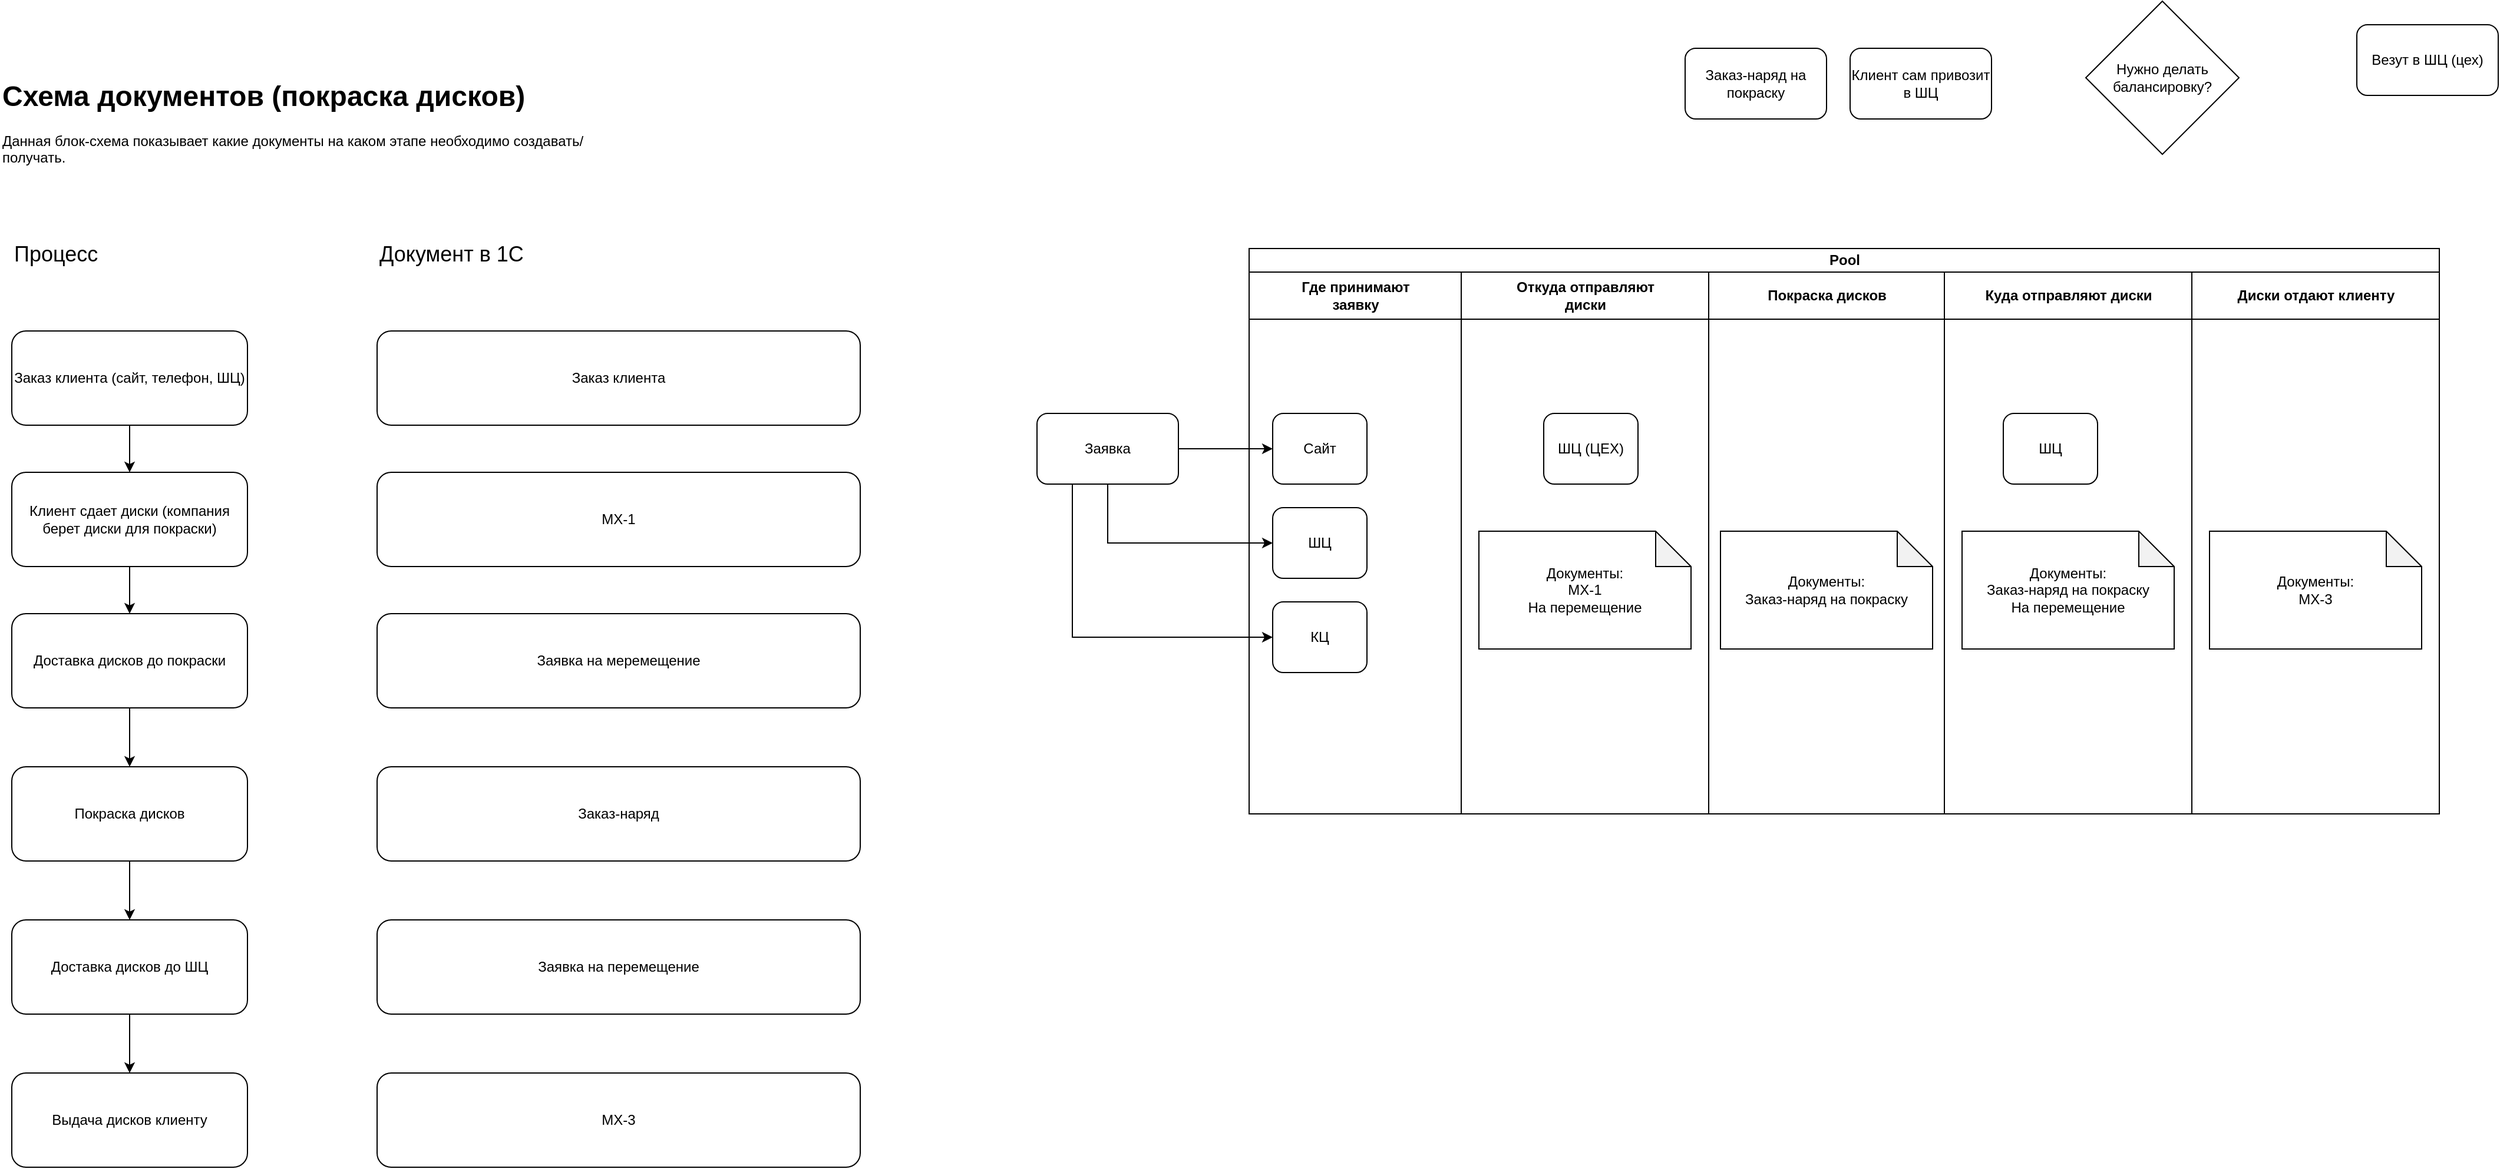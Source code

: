 <mxfile version="24.8.6">
  <diagram name="Page-1" id="uKkZgEGP30LBr_39MSwS">
    <mxGraphModel dx="1434" dy="1999" grid="1" gridSize="10" guides="1" tooltips="1" connect="1" arrows="1" fold="1" page="1" pageScale="1" pageWidth="827" pageHeight="1169" math="0" shadow="0">
      <root>
        <mxCell id="0" />
        <mxCell id="1" parent="0" />
        <mxCell id="SI2vmK9ZlvfOi17jyT_v-1" value="&lt;h1 style=&quot;margin-top: 0px;&quot;&gt;Схема документов (покраска дисков)&lt;/h1&gt;&lt;p&gt;Данная блок-схема показывает какие документы на каком этапе необходимо создавать/получать.&lt;/p&gt;" style="text;html=1;whiteSpace=wrap;overflow=hidden;rounded=0;" parent="1" vertex="1">
          <mxGeometry x="30" y="30" width="500" height="90" as="geometry" />
        </mxCell>
        <mxCell id="ca0fCaTmjlNiCSsV8HPN-5" value="" style="edgeStyle=orthogonalEdgeStyle;rounded=0;orthogonalLoop=1;jettySize=auto;html=1;" parent="1" source="SI2vmK9ZlvfOi17jyT_v-2" target="SI2vmK9ZlvfOi17jyT_v-5" edge="1">
          <mxGeometry relative="1" as="geometry" />
        </mxCell>
        <mxCell id="SI2vmK9ZlvfOi17jyT_v-2" value="Заказ клиента (сайт, телефон, ШЦ)" style="rounded=1;whiteSpace=wrap;html=1;" parent="1" vertex="1">
          <mxGeometry x="40" y="250" width="200" height="80" as="geometry" />
        </mxCell>
        <mxCell id="ca0fCaTmjlNiCSsV8HPN-6" value="" style="edgeStyle=orthogonalEdgeStyle;rounded=0;orthogonalLoop=1;jettySize=auto;html=1;" parent="1" source="SI2vmK9ZlvfOi17jyT_v-5" target="ca0fCaTmjlNiCSsV8HPN-1" edge="1">
          <mxGeometry relative="1" as="geometry" />
        </mxCell>
        <mxCell id="SI2vmK9ZlvfOi17jyT_v-5" value="Клиент сдает диски (компания берет диски для покраски)" style="rounded=1;whiteSpace=wrap;html=1;" parent="1" vertex="1">
          <mxGeometry x="40" y="370" width="200" height="80" as="geometry" />
        </mxCell>
        <mxCell id="ca0fCaTmjlNiCSsV8HPN-7" value="" style="edgeStyle=orthogonalEdgeStyle;rounded=0;orthogonalLoop=1;jettySize=auto;html=1;" parent="1" source="ca0fCaTmjlNiCSsV8HPN-1" target="ca0fCaTmjlNiCSsV8HPN-2" edge="1">
          <mxGeometry relative="1" as="geometry" />
        </mxCell>
        <mxCell id="ca0fCaTmjlNiCSsV8HPN-1" value="Доставка дисков до покраски" style="rounded=1;whiteSpace=wrap;html=1;" parent="1" vertex="1">
          <mxGeometry x="40" y="490" width="200" height="80" as="geometry" />
        </mxCell>
        <mxCell id="ca0fCaTmjlNiCSsV8HPN-8" value="" style="edgeStyle=orthogonalEdgeStyle;rounded=0;orthogonalLoop=1;jettySize=auto;html=1;" parent="1" source="ca0fCaTmjlNiCSsV8HPN-2" target="ca0fCaTmjlNiCSsV8HPN-3" edge="1">
          <mxGeometry relative="1" as="geometry" />
        </mxCell>
        <mxCell id="ca0fCaTmjlNiCSsV8HPN-2" value="Покраска дисков" style="rounded=1;whiteSpace=wrap;html=1;" parent="1" vertex="1">
          <mxGeometry x="40" y="620" width="200" height="80" as="geometry" />
        </mxCell>
        <mxCell id="ca0fCaTmjlNiCSsV8HPN-9" value="" style="edgeStyle=orthogonalEdgeStyle;rounded=0;orthogonalLoop=1;jettySize=auto;html=1;" parent="1" source="ca0fCaTmjlNiCSsV8HPN-3" target="ca0fCaTmjlNiCSsV8HPN-4" edge="1">
          <mxGeometry relative="1" as="geometry" />
        </mxCell>
        <mxCell id="ca0fCaTmjlNiCSsV8HPN-3" value="Доставка дисков до ШЦ" style="rounded=1;whiteSpace=wrap;html=1;" parent="1" vertex="1">
          <mxGeometry x="40" y="750" width="200" height="80" as="geometry" />
        </mxCell>
        <mxCell id="ca0fCaTmjlNiCSsV8HPN-4" value="Выдача дисков клиенту" style="rounded=1;whiteSpace=wrap;html=1;" parent="1" vertex="1">
          <mxGeometry x="40" y="880" width="200" height="80" as="geometry" />
        </mxCell>
        <mxCell id="ca0fCaTmjlNiCSsV8HPN-11" value="Заказ клиента" style="rounded=1;whiteSpace=wrap;html=1;" parent="1" vertex="1">
          <mxGeometry x="350" y="250" width="410" height="80" as="geometry" />
        </mxCell>
        <mxCell id="ca0fCaTmjlNiCSsV8HPN-13" value="МХ-1" style="rounded=1;whiteSpace=wrap;html=1;" parent="1" vertex="1">
          <mxGeometry x="350" y="370" width="410" height="80" as="geometry" />
        </mxCell>
        <mxCell id="ca0fCaTmjlNiCSsV8HPN-15" value="Заявка на меремещение" style="rounded=1;whiteSpace=wrap;html=1;" parent="1" vertex="1">
          <mxGeometry x="350" y="490" width="410" height="80" as="geometry" />
        </mxCell>
        <mxCell id="ca0fCaTmjlNiCSsV8HPN-17" value="Заказ-наряд" style="rounded=1;whiteSpace=wrap;html=1;" parent="1" vertex="1">
          <mxGeometry x="350" y="620" width="410" height="80" as="geometry" />
        </mxCell>
        <mxCell id="ca0fCaTmjlNiCSsV8HPN-19" value="Заявка на перемещение" style="rounded=1;whiteSpace=wrap;html=1;" parent="1" vertex="1">
          <mxGeometry x="350" y="750" width="410" height="80" as="geometry" />
        </mxCell>
        <mxCell id="ca0fCaTmjlNiCSsV8HPN-20" value="МХ-3" style="rounded=1;whiteSpace=wrap;html=1;" parent="1" vertex="1">
          <mxGeometry x="350" y="880" width="410" height="80" as="geometry" />
        </mxCell>
        <mxCell id="jrkXxCvTE8E_6U-OKGmR-1" value="Процесс" style="text;html=1;align=left;verticalAlign=middle;whiteSpace=wrap;rounded=0;fontSize=18;" parent="1" vertex="1">
          <mxGeometry x="40" y="160" width="200" height="50" as="geometry" />
        </mxCell>
        <mxCell id="jrkXxCvTE8E_6U-OKGmR-2" value="Документ в 1С" style="text;html=1;align=left;verticalAlign=middle;whiteSpace=wrap;rounded=0;fontSize=18;" parent="1" vertex="1">
          <mxGeometry x="350" y="160" width="200" height="50" as="geometry" />
        </mxCell>
        <mxCell id="jrkXxCvTE8E_6U-OKGmR-11" value="Везут в ШЦ (цех)" style="rounded=1;whiteSpace=wrap;html=1;" parent="1" vertex="1">
          <mxGeometry x="2030" y="-10" width="120" height="60" as="geometry" />
        </mxCell>
        <mxCell id="jrkXxCvTE8E_6U-OKGmR-12" value="Нужно делать балансировку?" style="rhombus;whiteSpace=wrap;html=1;" parent="1" vertex="1">
          <mxGeometry x="1800" y="-30" width="130" height="130" as="geometry" />
        </mxCell>
        <mxCell id="jrkXxCvTE8E_6U-OKGmR-22" value="Клиент сам привозит в ШЦ" style="rounded=1;whiteSpace=wrap;html=1;" parent="1" vertex="1">
          <mxGeometry x="1600" y="10" width="120" height="60" as="geometry" />
        </mxCell>
        <mxCell id="jrkXxCvTE8E_6U-OKGmR-25" value="Pool" style="swimlane;childLayout=stackLayout;resizeParent=1;resizeParentMax=0;startSize=20;html=1;" parent="1" vertex="1">
          <mxGeometry x="1090" y="180" width="1010" height="480" as="geometry" />
        </mxCell>
        <mxCell id="jrkXxCvTE8E_6U-OKGmR-26" value="Где принимают&lt;div&gt;заявку&lt;/div&gt;" style="swimlane;startSize=40;html=1;" parent="jrkXxCvTE8E_6U-OKGmR-25" vertex="1">
          <mxGeometry y="20" width="180" height="460" as="geometry" />
        </mxCell>
        <mxCell id="jrkXxCvTE8E_6U-OKGmR-3" value="Заявка" style="rounded=1;whiteSpace=wrap;html=1;" parent="jrkXxCvTE8E_6U-OKGmR-26" vertex="1">
          <mxGeometry x="-180" y="120" width="120" height="60" as="geometry" />
        </mxCell>
        <mxCell id="jrkXxCvTE8E_6U-OKGmR-29" style="edgeStyle=orthogonalEdgeStyle;rounded=0;orthogonalLoop=1;jettySize=auto;html=1;" parent="jrkXxCvTE8E_6U-OKGmR-26" source="jrkXxCvTE8E_6U-OKGmR-3" target="jrkXxCvTE8E_6U-OKGmR-4" edge="1">
          <mxGeometry relative="1" as="geometry" />
        </mxCell>
        <mxCell id="jrkXxCvTE8E_6U-OKGmR-4" value="Сайт" style="rounded=1;whiteSpace=wrap;html=1;" parent="jrkXxCvTE8E_6U-OKGmR-26" vertex="1">
          <mxGeometry x="20" y="120" width="80" height="60" as="geometry" />
        </mxCell>
        <mxCell id="jrkXxCvTE8E_6U-OKGmR-30" style="edgeStyle=orthogonalEdgeStyle;rounded=0;orthogonalLoop=1;jettySize=auto;html=1;exitX=0.5;exitY=1;exitDx=0;exitDy=0;entryX=0;entryY=0.5;entryDx=0;entryDy=0;" parent="jrkXxCvTE8E_6U-OKGmR-26" source="jrkXxCvTE8E_6U-OKGmR-3" target="jrkXxCvTE8E_6U-OKGmR-5" edge="1">
          <mxGeometry relative="1" as="geometry" />
        </mxCell>
        <mxCell id="jrkXxCvTE8E_6U-OKGmR-5" value="ШЦ" style="rounded=1;whiteSpace=wrap;html=1;" parent="jrkXxCvTE8E_6U-OKGmR-26" vertex="1">
          <mxGeometry x="20" y="200" width="80" height="60" as="geometry" />
        </mxCell>
        <mxCell id="jrkXxCvTE8E_6U-OKGmR-32" style="edgeStyle=orthogonalEdgeStyle;rounded=0;orthogonalLoop=1;jettySize=auto;html=1;exitX=0.25;exitY=1;exitDx=0;exitDy=0;entryX=0;entryY=0.5;entryDx=0;entryDy=0;" parent="jrkXxCvTE8E_6U-OKGmR-26" source="jrkXxCvTE8E_6U-OKGmR-3" target="jrkXxCvTE8E_6U-OKGmR-31" edge="1">
          <mxGeometry relative="1" as="geometry" />
        </mxCell>
        <mxCell id="jrkXxCvTE8E_6U-OKGmR-31" value="КЦ" style="rounded=1;whiteSpace=wrap;html=1;" parent="jrkXxCvTE8E_6U-OKGmR-26" vertex="1">
          <mxGeometry x="20" y="280" width="80" height="60" as="geometry" />
        </mxCell>
        <mxCell id="jrkXxCvTE8E_6U-OKGmR-27" value="Откуда отправляют&lt;div&gt;диски&lt;/div&gt;" style="swimlane;startSize=40;html=1;" parent="jrkXxCvTE8E_6U-OKGmR-25" vertex="1">
          <mxGeometry x="180" y="20" width="210" height="460" as="geometry" />
        </mxCell>
        <mxCell id="jrkXxCvTE8E_6U-OKGmR-33" value="ШЦ (ЦЕХ)" style="rounded=1;whiteSpace=wrap;html=1;" parent="jrkXxCvTE8E_6U-OKGmR-27" vertex="1">
          <mxGeometry x="70" y="120" width="80" height="60" as="geometry" />
        </mxCell>
        <mxCell id="l2a7VMQjhgG2JfQVXqEQ-2" value="Документы:&lt;div&gt;МХ-1&lt;/div&gt;&lt;div&gt;На перемещение&lt;/div&gt;" style="shape=note;whiteSpace=wrap;html=1;backgroundOutline=1;darkOpacity=0.05;" vertex="1" parent="jrkXxCvTE8E_6U-OKGmR-27">
          <mxGeometry x="15" y="220" width="180" height="100" as="geometry" />
        </mxCell>
        <mxCell id="jrkXxCvTE8E_6U-OKGmR-28" value="Покраска дисков" style="swimlane;startSize=40;html=1;" parent="jrkXxCvTE8E_6U-OKGmR-25" vertex="1">
          <mxGeometry x="390" y="20" width="200" height="460" as="geometry" />
        </mxCell>
        <mxCell id="l2a7VMQjhgG2JfQVXqEQ-8" value="Документы:&lt;div&gt;Заказ-наряд на покраску&lt;/div&gt;" style="shape=note;whiteSpace=wrap;html=1;backgroundOutline=1;darkOpacity=0.05;" vertex="1" parent="jrkXxCvTE8E_6U-OKGmR-28">
          <mxGeometry x="10" y="220" width="180" height="100" as="geometry" />
        </mxCell>
        <mxCell id="jrkXxCvTE8E_6U-OKGmR-37" value="Куда отправляют диски" style="swimlane;startSize=40;html=1;" parent="jrkXxCvTE8E_6U-OKGmR-25" vertex="1">
          <mxGeometry x="590" y="20" width="210" height="460" as="geometry" />
        </mxCell>
        <mxCell id="l2a7VMQjhgG2JfQVXqEQ-1" value="ШЦ" style="rounded=1;whiteSpace=wrap;html=1;" vertex="1" parent="jrkXxCvTE8E_6U-OKGmR-37">
          <mxGeometry x="50" y="120" width="80" height="60" as="geometry" />
        </mxCell>
        <mxCell id="l2a7VMQjhgG2JfQVXqEQ-7" value="Документы:&lt;div&gt;Заказ-наряд на покраску&lt;br&gt;&lt;div&gt;На перемещение&lt;br&gt;&lt;/div&gt;&lt;/div&gt;" style="shape=note;whiteSpace=wrap;html=1;backgroundOutline=1;darkOpacity=0.05;" vertex="1" parent="jrkXxCvTE8E_6U-OKGmR-37">
          <mxGeometry x="15" y="220" width="180" height="100" as="geometry" />
        </mxCell>
        <mxCell id="jrkXxCvTE8E_6U-OKGmR-38" value="Диски отдают клиенту" style="swimlane;startSize=40;html=1;" parent="jrkXxCvTE8E_6U-OKGmR-25" vertex="1">
          <mxGeometry x="800" y="20" width="210" height="460" as="geometry" />
        </mxCell>
        <mxCell id="l2a7VMQjhgG2JfQVXqEQ-3" value="Документы:&lt;div&gt;МХ-3&lt;/div&gt;" style="shape=note;whiteSpace=wrap;html=1;backgroundOutline=1;darkOpacity=0.05;" vertex="1" parent="jrkXxCvTE8E_6U-OKGmR-38">
          <mxGeometry x="15" y="220" width="180" height="100" as="geometry" />
        </mxCell>
        <mxCell id="jrkXxCvTE8E_6U-OKGmR-14" value="Заказ-наряд на покраску" style="rounded=1;whiteSpace=wrap;html=1;" parent="1" vertex="1">
          <mxGeometry x="1460" y="10" width="120" height="60" as="geometry" />
        </mxCell>
      </root>
    </mxGraphModel>
  </diagram>
</mxfile>
